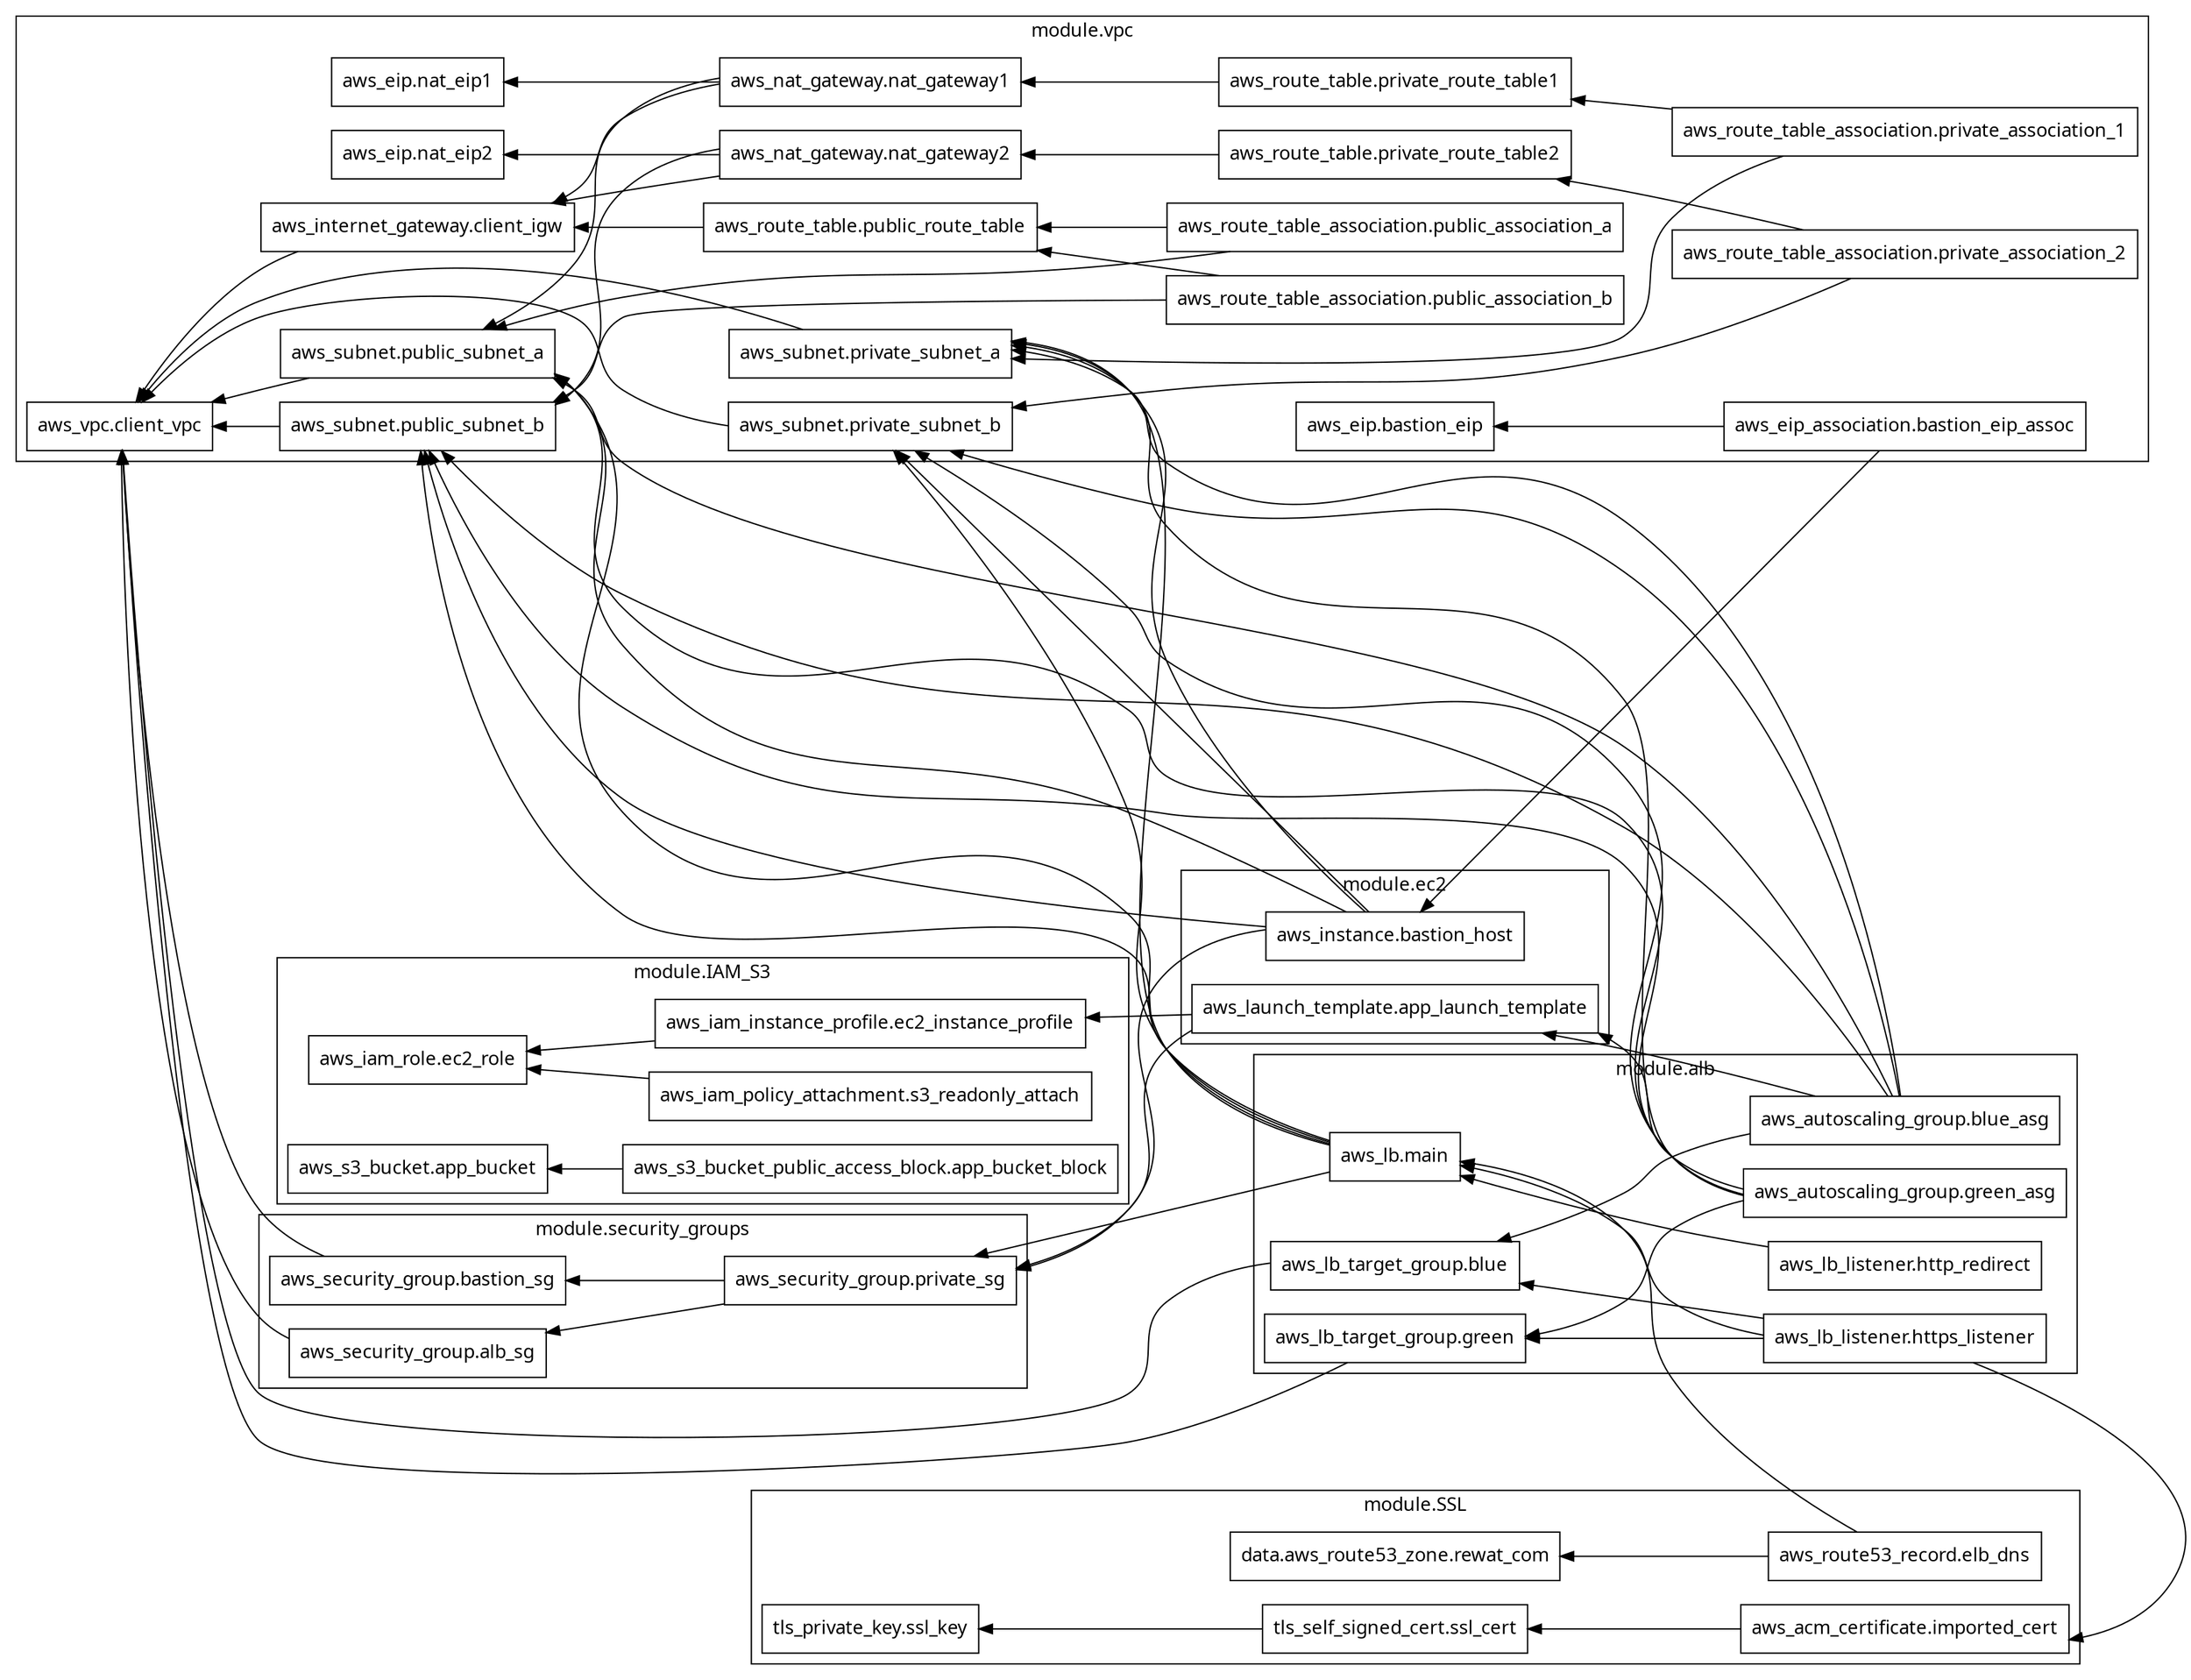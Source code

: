 digraph G {
  rankdir = "RL";
  node [shape = rect, fontname = "sans-serif"];
  subgraph "cluster_module.IAM_S3" {
    label = "module.IAM_S3"
    fontname = "sans-serif"
    "module.IAM_S3.aws_iam_instance_profile.ec2_instance_profile" [label="aws_iam_instance_profile.ec2_instance_profile"];
    "module.IAM_S3.aws_iam_policy_attachment.s3_readonly_attach" [label="aws_iam_policy_attachment.s3_readonly_attach"];
    "module.IAM_S3.aws_iam_role.ec2_role" [label="aws_iam_role.ec2_role"];
    "module.IAM_S3.aws_s3_bucket.app_bucket" [label="aws_s3_bucket.app_bucket"];
    "module.IAM_S3.aws_s3_bucket_public_access_block.app_bucket_block" [label="aws_s3_bucket_public_access_block.app_bucket_block"];
  }
  subgraph "cluster_module.SSL" {
    label = "module.SSL"
    fontname = "sans-serif"
    "module.SSL.data.aws_route53_zone.rewat_com" [label="data.aws_route53_zone.rewat_com"];
    "module.SSL.aws_acm_certificate.imported_cert" [label="aws_acm_certificate.imported_cert"];
    "module.SSL.aws_route53_record.elb_dns" [label="aws_route53_record.elb_dns"];
    "module.SSL.tls_private_key.ssl_key" [label="tls_private_key.ssl_key"];
    "module.SSL.tls_self_signed_cert.ssl_cert" [label="tls_self_signed_cert.ssl_cert"];
  }
  subgraph "cluster_module.alb" {
    label = "module.alb"
    fontname = "sans-serif"
    "module.alb.aws_autoscaling_group.blue_asg" [label="aws_autoscaling_group.blue_asg"];
    "module.alb.aws_autoscaling_group.green_asg" [label="aws_autoscaling_group.green_asg"];
    "module.alb.aws_lb.main" [label="aws_lb.main"];
    "module.alb.aws_lb_listener.http_redirect" [label="aws_lb_listener.http_redirect"];
    "module.alb.aws_lb_listener.https_listener" [label="aws_lb_listener.https_listener"];
    "module.alb.aws_lb_target_group.blue" [label="aws_lb_target_group.blue"];
    "module.alb.aws_lb_target_group.green" [label="aws_lb_target_group.green"];
  }
  subgraph "cluster_module.ec2" {
    label = "module.ec2"
    fontname = "sans-serif"
    "module.ec2.aws_instance.bastion_host" [label="aws_instance.bastion_host"];
    "module.ec2.aws_launch_template.app_launch_template" [label="aws_launch_template.app_launch_template"];
  }
  subgraph "cluster_module.security_groups" {
    label = "module.security_groups"
    fontname = "sans-serif"
    "module.security_groups.aws_security_group.alb_sg" [label="aws_security_group.alb_sg"];
    "module.security_groups.aws_security_group.bastion_sg" [label="aws_security_group.bastion_sg"];
    "module.security_groups.aws_security_group.private_sg" [label="aws_security_group.private_sg"];
  }
  subgraph "cluster_module.vpc" {
    label = "module.vpc"
    fontname = "sans-serif"
    "module.vpc.aws_eip.bastion_eip" [label="aws_eip.bastion_eip"];
    "module.vpc.aws_eip.nat_eip1" [label="aws_eip.nat_eip1"];
    "module.vpc.aws_eip.nat_eip2" [label="aws_eip.nat_eip2"];
    "module.vpc.aws_eip_association.bastion_eip_assoc" [label="aws_eip_association.bastion_eip_assoc"];
    "module.vpc.aws_internet_gateway.client_igw" [label="aws_internet_gateway.client_igw"];
    "module.vpc.aws_nat_gateway.nat_gateway1" [label="aws_nat_gateway.nat_gateway1"];
    "module.vpc.aws_nat_gateway.nat_gateway2" [label="aws_nat_gateway.nat_gateway2"];
    "module.vpc.aws_route_table.private_route_table1" [label="aws_route_table.private_route_table1"];
    "module.vpc.aws_route_table.private_route_table2" [label="aws_route_table.private_route_table2"];
    "module.vpc.aws_route_table.public_route_table" [label="aws_route_table.public_route_table"];
    "module.vpc.aws_route_table_association.private_association_1" [label="aws_route_table_association.private_association_1"];
    "module.vpc.aws_route_table_association.private_association_2" [label="aws_route_table_association.private_association_2"];
    "module.vpc.aws_route_table_association.public_association_a" [label="aws_route_table_association.public_association_a"];
    "module.vpc.aws_route_table_association.public_association_b" [label="aws_route_table_association.public_association_b"];
    "module.vpc.aws_subnet.private_subnet_a" [label="aws_subnet.private_subnet_a"];
    "module.vpc.aws_subnet.private_subnet_b" [label="aws_subnet.private_subnet_b"];
    "module.vpc.aws_subnet.public_subnet_a" [label="aws_subnet.public_subnet_a"];
    "module.vpc.aws_subnet.public_subnet_b" [label="aws_subnet.public_subnet_b"];
    "module.vpc.aws_vpc.client_vpc" [label="aws_vpc.client_vpc"];
  }
  "module.IAM_S3.aws_iam_instance_profile.ec2_instance_profile" -> "module.IAM_S3.aws_iam_role.ec2_role";
  "module.IAM_S3.aws_iam_policy_attachment.s3_readonly_attach" -> "module.IAM_S3.aws_iam_role.ec2_role";
  "module.IAM_S3.aws_s3_bucket_public_access_block.app_bucket_block" -> "module.IAM_S3.aws_s3_bucket.app_bucket";
  "module.SSL.aws_acm_certificate.imported_cert" -> "module.SSL.tls_self_signed_cert.ssl_cert";
  "module.SSL.aws_route53_record.elb_dns" -> "module.SSL.data.aws_route53_zone.rewat_com";
  "module.SSL.aws_route53_record.elb_dns" -> "module.alb.aws_lb.main";
  "module.SSL.tls_self_signed_cert.ssl_cert" -> "module.SSL.tls_private_key.ssl_key";
  "module.alb.aws_autoscaling_group.blue_asg" -> "module.alb.aws_lb_target_group.blue";
  "module.alb.aws_autoscaling_group.blue_asg" -> "module.ec2.aws_launch_template.app_launch_template";
  "module.alb.aws_autoscaling_group.blue_asg" -> "module.vpc.aws_subnet.private_subnet_a";
  "module.alb.aws_autoscaling_group.blue_asg" -> "module.vpc.aws_subnet.private_subnet_b";
  "module.alb.aws_autoscaling_group.blue_asg" -> "module.vpc.aws_subnet.public_subnet_a";
  "module.alb.aws_autoscaling_group.blue_asg" -> "module.vpc.aws_subnet.public_subnet_b";
  "module.alb.aws_autoscaling_group.green_asg" -> "module.alb.aws_lb_target_group.green";
  "module.alb.aws_autoscaling_group.green_asg" -> "module.ec2.aws_launch_template.app_launch_template";
  "module.alb.aws_autoscaling_group.green_asg" -> "module.vpc.aws_subnet.private_subnet_a";
  "module.alb.aws_autoscaling_group.green_asg" -> "module.vpc.aws_subnet.private_subnet_b";
  "module.alb.aws_autoscaling_group.green_asg" -> "module.vpc.aws_subnet.public_subnet_a";
  "module.alb.aws_autoscaling_group.green_asg" -> "module.vpc.aws_subnet.public_subnet_b";
  "module.alb.aws_lb.main" -> "module.security_groups.aws_security_group.private_sg";
  "module.alb.aws_lb.main" -> "module.vpc.aws_subnet.private_subnet_a";
  "module.alb.aws_lb.main" -> "module.vpc.aws_subnet.private_subnet_b";
  "module.alb.aws_lb.main" -> "module.vpc.aws_subnet.public_subnet_a";
  "module.alb.aws_lb.main" -> "module.vpc.aws_subnet.public_subnet_b";
  "module.alb.aws_lb_listener.http_redirect" -> "module.alb.aws_lb.main";
  "module.alb.aws_lb_listener.https_listener" -> "module.SSL.aws_acm_certificate.imported_cert";
  "module.alb.aws_lb_listener.https_listener" -> "module.alb.aws_lb.main";
  "module.alb.aws_lb_listener.https_listener" -> "module.alb.aws_lb_target_group.blue";
  "module.alb.aws_lb_listener.https_listener" -> "module.alb.aws_lb_target_group.green";
  "module.alb.aws_lb_target_group.blue" -> "module.vpc.aws_vpc.client_vpc";
  "module.alb.aws_lb_target_group.green" -> "module.vpc.aws_vpc.client_vpc";
  "module.ec2.aws_instance.bastion_host" -> "module.security_groups.aws_security_group.private_sg";
  "module.ec2.aws_instance.bastion_host" -> "module.vpc.aws_subnet.private_subnet_a";
  "module.ec2.aws_instance.bastion_host" -> "module.vpc.aws_subnet.private_subnet_b";
  "module.ec2.aws_instance.bastion_host" -> "module.vpc.aws_subnet.public_subnet_a";
  "module.ec2.aws_instance.bastion_host" -> "module.vpc.aws_subnet.public_subnet_b";
  "module.ec2.aws_launch_template.app_launch_template" -> "module.IAM_S3.aws_iam_instance_profile.ec2_instance_profile";
  "module.ec2.aws_launch_template.app_launch_template" -> "module.security_groups.aws_security_group.private_sg";
  "module.security_groups.aws_security_group.alb_sg" -> "module.vpc.aws_vpc.client_vpc";
  "module.security_groups.aws_security_group.bastion_sg" -> "module.vpc.aws_vpc.client_vpc";
  "module.security_groups.aws_security_group.private_sg" -> "module.security_groups.aws_security_group.alb_sg";
  "module.security_groups.aws_security_group.private_sg" -> "module.security_groups.aws_security_group.bastion_sg";
  "module.vpc.aws_eip_association.bastion_eip_assoc" -> "module.ec2.aws_instance.bastion_host";
  "module.vpc.aws_eip_association.bastion_eip_assoc" -> "module.vpc.aws_eip.bastion_eip";
  "module.vpc.aws_internet_gateway.client_igw" -> "module.vpc.aws_vpc.client_vpc";
  "module.vpc.aws_nat_gateway.nat_gateway1" -> "module.vpc.aws_eip.nat_eip1";
  "module.vpc.aws_nat_gateway.nat_gateway1" -> "module.vpc.aws_internet_gateway.client_igw";
  "module.vpc.aws_nat_gateway.nat_gateway1" -> "module.vpc.aws_subnet.public_subnet_a";
  "module.vpc.aws_nat_gateway.nat_gateway2" -> "module.vpc.aws_eip.nat_eip2";
  "module.vpc.aws_nat_gateway.nat_gateway2" -> "module.vpc.aws_internet_gateway.client_igw";
  "module.vpc.aws_nat_gateway.nat_gateway2" -> "module.vpc.aws_subnet.public_subnet_b";
  "module.vpc.aws_route_table.private_route_table1" -> "module.vpc.aws_nat_gateway.nat_gateway1";
  "module.vpc.aws_route_table.private_route_table2" -> "module.vpc.aws_nat_gateway.nat_gateway2";
  "module.vpc.aws_route_table.public_route_table" -> "module.vpc.aws_internet_gateway.client_igw";
  "module.vpc.aws_route_table_association.private_association_1" -> "module.vpc.aws_route_table.private_route_table1";
  "module.vpc.aws_route_table_association.private_association_1" -> "module.vpc.aws_subnet.private_subnet_a";
  "module.vpc.aws_route_table_association.private_association_2" -> "module.vpc.aws_route_table.private_route_table2";
  "module.vpc.aws_route_table_association.private_association_2" -> "module.vpc.aws_subnet.private_subnet_b";
  "module.vpc.aws_route_table_association.public_association_a" -> "module.vpc.aws_route_table.public_route_table";
  "module.vpc.aws_route_table_association.public_association_a" -> "module.vpc.aws_subnet.public_subnet_a";
  "module.vpc.aws_route_table_association.public_association_b" -> "module.vpc.aws_route_table.public_route_table";
  "module.vpc.aws_route_table_association.public_association_b" -> "module.vpc.aws_subnet.public_subnet_b";
  "module.vpc.aws_subnet.private_subnet_a" -> "module.vpc.aws_vpc.client_vpc";
  "module.vpc.aws_subnet.private_subnet_b" -> "module.vpc.aws_vpc.client_vpc";
  "module.vpc.aws_subnet.public_subnet_a" -> "module.vpc.aws_vpc.client_vpc";
  "module.vpc.aws_subnet.public_subnet_b" -> "module.vpc.aws_vpc.client_vpc";
}

